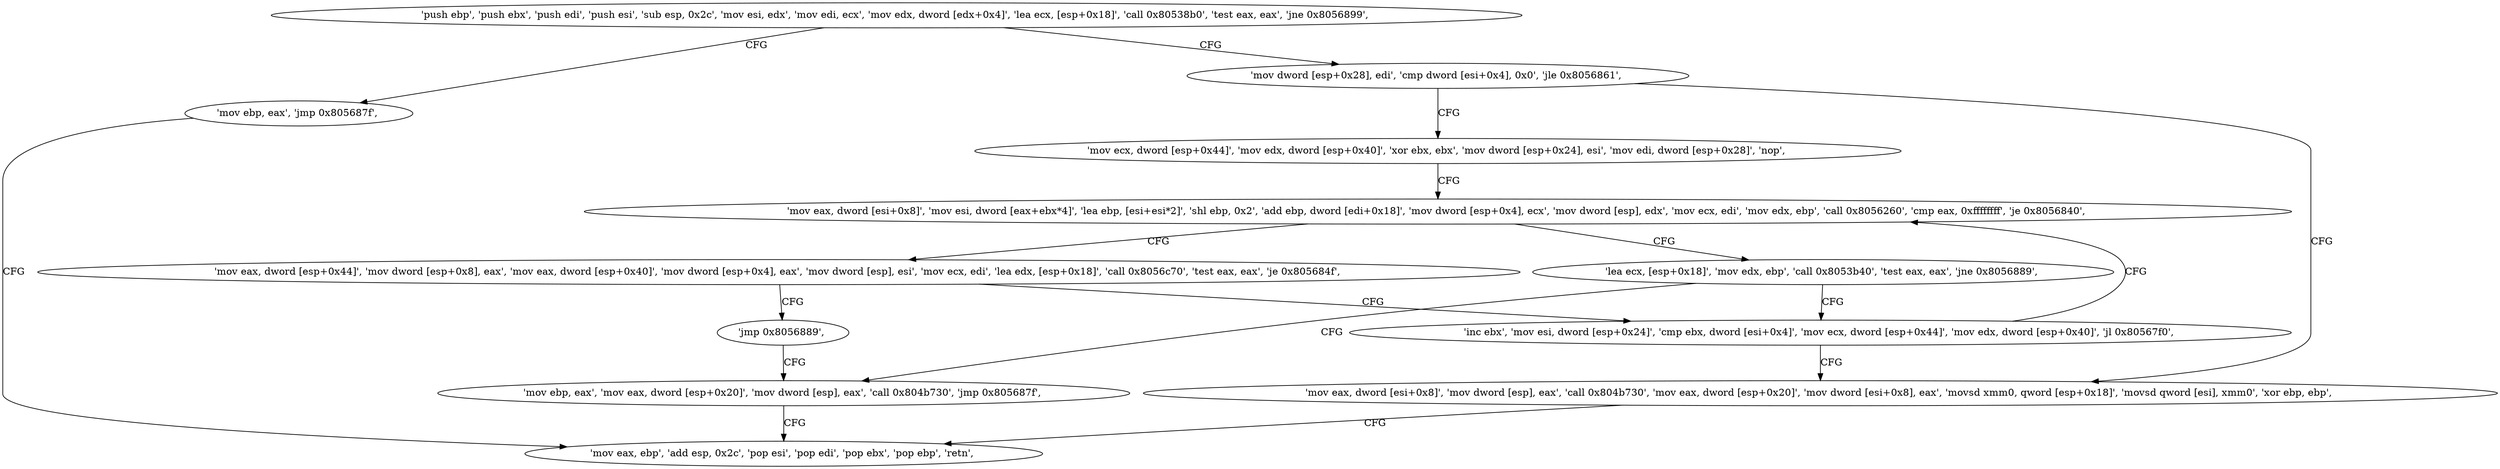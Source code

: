 digraph "func" {
"134571952" [label = "'push ebp', 'push ebx', 'push edi', 'push esi', 'sub esp, 0x2c', 'mov esi, edx', 'mov edi, ecx', 'mov edx, dword [edx+0x4]', 'lea ecx, [esp+0x18]', 'call 0x80538b0', 'test eax, eax', 'jne 0x8056899', " ]
"134572185" [label = "'mov ebp, eax', 'jmp 0x805687f', " ]
"134571983" [label = "'mov dword [esp+0x28], edi', 'cmp dword [esi+0x4], 0x0', 'jle 0x8056861', " ]
"134572159" [label = "'mov eax, ebp', 'add esp, 0x2c', 'pop esi', 'pop edi', 'pop ebx', 'pop ebp', 'retn', " ]
"134572129" [label = "'mov eax, dword [esi+0x8]', 'mov dword [esp], eax', 'call 0x804b730', 'mov eax, dword [esp+0x20]', 'mov dword [esi+0x8], eax', 'movsd xmm0, qword [esp+0x18]', 'movsd qword [esi], xmm0', 'xor ebp, ebp', " ]
"134571997" [label = "'mov ecx, dword [esp+0x44]', 'mov edx, dword [esp+0x40]', 'xor ebx, ebx', 'mov dword [esp+0x24], esi', 'mov edi, dword [esp+0x28]', 'nop', " ]
"134572016" [label = "'mov eax, dword [esi+0x8]', 'mov esi, dword [eax+ebx*4]', 'lea ebp, [esi+esi*2]', 'shl ebp, 0x2', 'add ebp, dword [edi+0x18]', 'mov dword [esp+0x4], ecx', 'mov dword [esp], edx', 'mov ecx, edi', 'mov edx, ebp', 'call 0x8056260', 'cmp eax, 0xffffffff', 'je 0x8056840', " ]
"134572096" [label = "'lea ecx, [esp+0x18]', 'mov edx, ebp', 'call 0x8053b40', 'test eax, eax', 'jne 0x8056889', " ]
"134572169" [label = "'mov ebp, eax', 'mov eax, dword [esp+0x20]', 'mov dword [esp], eax', 'call 0x804b730', 'jmp 0x805687f', " ]
"134572111" [label = "'inc ebx', 'mov esi, dword [esp+0x24]', 'cmp ebx, dword [esi+0x4]', 'mov ecx, dword [esp+0x44]', 'mov edx, dword [esp+0x40]', 'jl 0x80567f0', " ]
"134572052" [label = "'mov eax, dword [esp+0x44]', 'mov dword [esp+0x8], eax', 'mov eax, dword [esp+0x40]', 'mov dword [esp+0x4], eax', 'mov dword [esp], esi', 'mov ecx, edi', 'lea edx, [esp+0x18]', 'call 0x8056c70', 'test eax, eax', 'je 0x805684f', " ]
"134572086" [label = "'jmp 0x8056889', " ]
"134571952" -> "134572185" [ label = "CFG" ]
"134571952" -> "134571983" [ label = "CFG" ]
"134572185" -> "134572159" [ label = "CFG" ]
"134571983" -> "134572129" [ label = "CFG" ]
"134571983" -> "134571997" [ label = "CFG" ]
"134572129" -> "134572159" [ label = "CFG" ]
"134571997" -> "134572016" [ label = "CFG" ]
"134572016" -> "134572096" [ label = "CFG" ]
"134572016" -> "134572052" [ label = "CFG" ]
"134572096" -> "134572169" [ label = "CFG" ]
"134572096" -> "134572111" [ label = "CFG" ]
"134572169" -> "134572159" [ label = "CFG" ]
"134572111" -> "134572016" [ label = "CFG" ]
"134572111" -> "134572129" [ label = "CFG" ]
"134572052" -> "134572111" [ label = "CFG" ]
"134572052" -> "134572086" [ label = "CFG" ]
"134572086" -> "134572169" [ label = "CFG" ]
}
